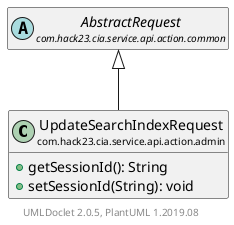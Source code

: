 @startuml
    set namespaceSeparator none
    hide empty fields
    hide empty methods

    class "<size:14>UpdateSearchIndexRequest\n<size:10>com.hack23.cia.service.api.action.admin" as com.hack23.cia.service.api.action.admin.UpdateSearchIndexRequest [[UpdateSearchIndexRequest.html]] {
        +getSessionId(): String
        +setSessionId(String): void
    }

    abstract class "<size:14>AbstractRequest\n<size:10>com.hack23.cia.service.api.action.common" as com.hack23.cia.service.api.action.common.AbstractRequest [[../common/AbstractRequest.html]]

    com.hack23.cia.service.api.action.common.AbstractRequest <|-- com.hack23.cia.service.api.action.admin.UpdateSearchIndexRequest

    center footer UMLDoclet 2.0.5, PlantUML 1.2019.08
@enduml
